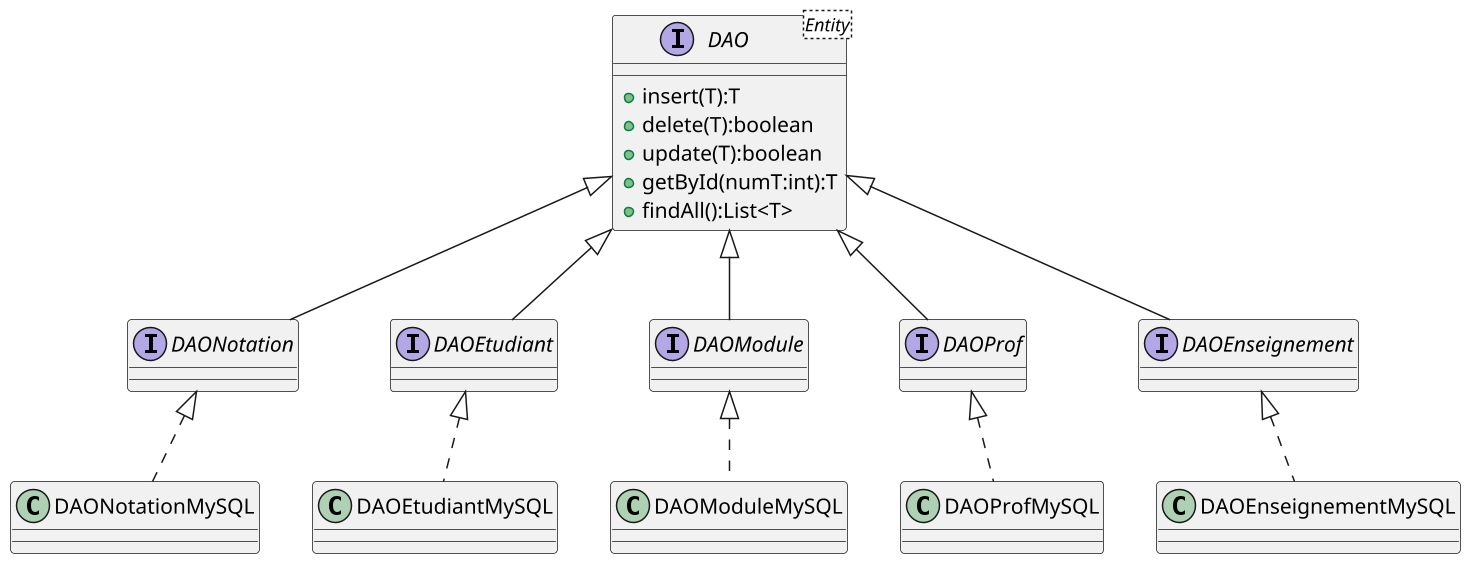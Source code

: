 @startuml
scale 1.5

interface DAO<Entity>{
+insert(T):T
+delete(T):boolean
+update(T):boolean
+getById(numT:int):T
+findAll():List<T>
}

interface DAONotation

interface DAOEtudiant

interface DAOModule

interface DAOProf

interface DAOEnseignement

DAO <|-- DAONotation
DAO <|-- DAOEtudiant
DAO <|-- DAOModule
DAO <|-- DAOProf
DAO <|-- DAOEnseignement

DAONotation <|.. DAONotationMySQL
DAOEtudiant <|.. DAOEtudiantMySQL
DAOModule <|.. DAOModuleMySQL
DAOProf <|.. DAOProfMySQL
DAOEnseignement <|.. DAOEnseignementMySQL
@enduml